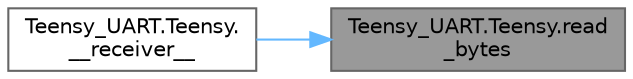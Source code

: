 digraph "Teensy_UART.Teensy.read_bytes"
{
 // LATEX_PDF_SIZE
  bgcolor="transparent";
  edge [fontname=Helvetica,fontsize=10,labelfontname=Helvetica,labelfontsize=10];
  node [fontname=Helvetica,fontsize=10,shape=box,height=0.2,width=0.4];
  rankdir="RL";
  Node1 [id="Node000001",label="Teensy_UART.Teensy.read\l_bytes",height=0.2,width=0.4,color="gray40", fillcolor="grey60", style="filled", fontcolor="black",tooltip=" "];
  Node1 -> Node2 [id="edge1_Node000001_Node000002",dir="back",color="steelblue1",style="solid",tooltip=" "];
  Node2 [id="Node000002",label="Teensy_UART.Teensy.\l__receiver__",height=0.2,width=0.4,color="grey40", fillcolor="white", style="filled",URL="$class_teensy___u_a_r_t_1_1_teensy.html#ac3a9972a13a4a4fabe9dd37a7374a32a",tooltip=" "];
}
